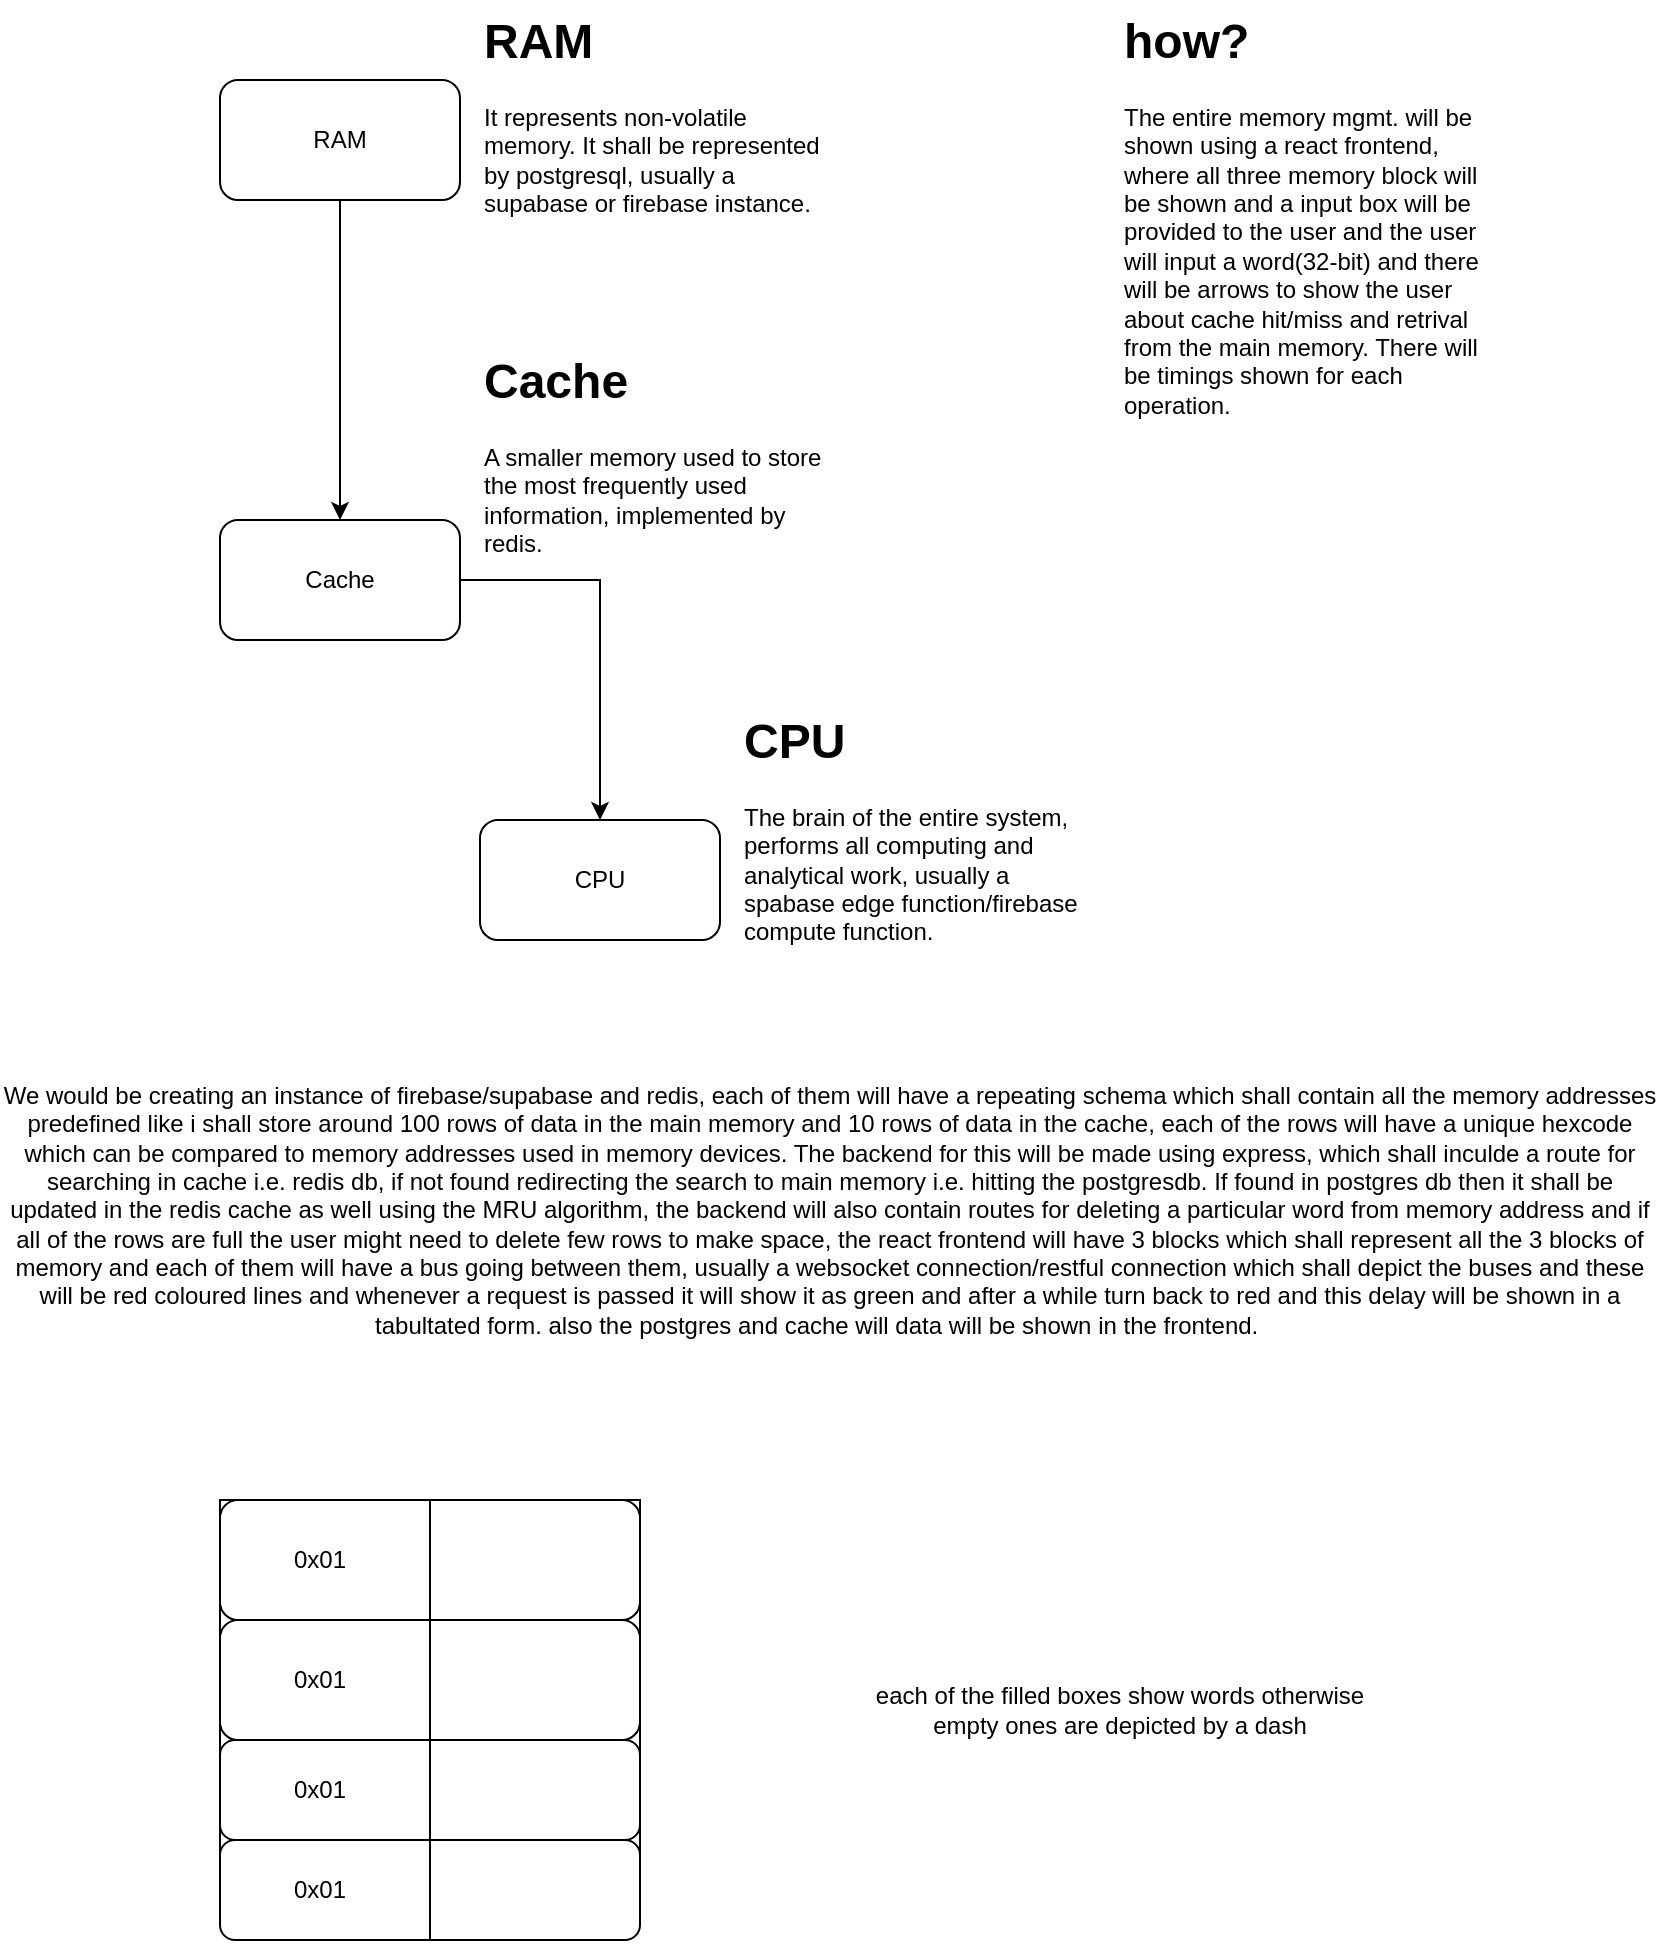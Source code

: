 <mxfile version="27.0.9">
  <diagram name="Page-1" id="mjy8bFJhuXBux8th20lp">
    <mxGraphModel dx="1042" dy="626" grid="1" gridSize="10" guides="1" tooltips="1" connect="1" arrows="1" fold="1" page="1" pageScale="1" pageWidth="850" pageHeight="1100" math="0" shadow="0">
      <root>
        <mxCell id="0" />
        <mxCell id="1" parent="0" />
        <mxCell id="l78XhnSB4VW4voev6Lwx-2" style="edgeStyle=orthogonalEdgeStyle;rounded=0;orthogonalLoop=1;jettySize=auto;html=1;entryX=0.5;entryY=0;entryDx=0;entryDy=0;" edge="1" parent="1" source="l78XhnSB4VW4voev6Lwx-1" target="l78XhnSB4VW4voev6Lwx-4">
          <mxGeometry relative="1" as="geometry">
            <mxPoint x="190" y="300" as="targetPoint" />
          </mxGeometry>
        </mxCell>
        <mxCell id="l78XhnSB4VW4voev6Lwx-1" value="RAM" style="rounded=1;whiteSpace=wrap;html=1;" vertex="1" parent="1">
          <mxGeometry x="130" y="90" width="120" height="60" as="geometry" />
        </mxCell>
        <mxCell id="l78XhnSB4VW4voev6Lwx-3" value="&lt;h1 style=&quot;margin-top: 0px;&quot;&gt;RAM&lt;/h1&gt;&lt;div&gt;It represents non-volatile memory. It shall be represented by postgresql, usually a supabase or firebase instance.&lt;/div&gt;" style="text;html=1;whiteSpace=wrap;overflow=hidden;rounded=0;" vertex="1" parent="1">
          <mxGeometry x="260" y="50" width="180" height="120" as="geometry" />
        </mxCell>
        <mxCell id="l78XhnSB4VW4voev6Lwx-11" style="edgeStyle=orthogonalEdgeStyle;rounded=0;orthogonalLoop=1;jettySize=auto;html=1;" edge="1" parent="1" source="l78XhnSB4VW4voev6Lwx-4" target="l78XhnSB4VW4voev6Lwx-8">
          <mxGeometry relative="1" as="geometry" />
        </mxCell>
        <mxCell id="l78XhnSB4VW4voev6Lwx-4" value="Cache" style="rounded=1;whiteSpace=wrap;html=1;" vertex="1" parent="1">
          <mxGeometry x="130" y="310" width="120" height="60" as="geometry" />
        </mxCell>
        <mxCell id="l78XhnSB4VW4voev6Lwx-6" value="&lt;h1 style=&quot;margin-top: 0px;&quot;&gt;Cache&lt;/h1&gt;&lt;div&gt;A smaller memory used to store the most frequently used information, implemented by redis.&lt;/div&gt;" style="text;html=1;whiteSpace=wrap;overflow=hidden;rounded=0;" vertex="1" parent="1">
          <mxGeometry x="260" y="220" width="180" height="120" as="geometry" />
        </mxCell>
        <mxCell id="l78XhnSB4VW4voev6Lwx-8" value="CPU" style="rounded=1;whiteSpace=wrap;html=1;" vertex="1" parent="1">
          <mxGeometry x="260" y="460" width="120" height="60" as="geometry" />
        </mxCell>
        <mxCell id="l78XhnSB4VW4voev6Lwx-9" value="&lt;h1 style=&quot;margin-top: 0px;&quot;&gt;CPU&lt;/h1&gt;&lt;div&gt;The brain of the entire system, performs all computing and analytical work, usually a spabase edge function/firebase compute function.&lt;/div&gt;" style="text;html=1;whiteSpace=wrap;overflow=hidden;rounded=0;" vertex="1" parent="1">
          <mxGeometry x="390" y="400" width="180" height="120" as="geometry" />
        </mxCell>
        <mxCell id="l78XhnSB4VW4voev6Lwx-12" value="&lt;h1 style=&quot;margin-top: 0px;&quot;&gt;how?&lt;/h1&gt;&lt;div&gt;The entire memory mgmt. will be shown using a react frontend, where all three memory block will be shown and a input box will be provided to the user and the user will input a word(32-bit) and there will be arrows to show the user about cache hit/miss and retrival from the main memory. There will be timings shown for each operation.&amp;nbsp;&amp;nbsp;&lt;/div&gt;" style="text;html=1;whiteSpace=wrap;overflow=hidden;rounded=0;" vertex="1" parent="1">
          <mxGeometry x="580" y="50" width="180" height="460" as="geometry" />
        </mxCell>
        <mxCell id="l78XhnSB4VW4voev6Lwx-13" value="We would be creating an instance of firebase/supabase and redis, each of them will have a repeating schema which shall contain all the memory addresses predefined like i shall store around 100 rows of data in the main memory and 10 rows of data in the cache, each of the rows will have a unique hexcode which can be compared to memory addresses used in memory devices. The backend for this will be made using express, which shall inculde a route for searching in cache i.e. redis db, if not found redirecting the search to main memory i.e. hitting the postgresdb. If found in postgres db then it shall be updated in the redis cache as well using the MRU algorithm, the backend will also contain routes for deleting a particular word from memory address and if all of the rows are full the user might need to delete few rows to make space, the react frontend will have 3 blocks which shall represent all the 3 blocks of memory and each of them will have a bus going between them, usually a websocket connection/restful connection which shall depict the buses and these will be red coloured lines and whenever a request is passed it will show it as green and after a while turn back to red and this delay will be shown in a tabultated form. also the postgres and cache will data will be shown in the frontend.&amp;nbsp; &amp;nbsp;&amp;nbsp;" style="text;html=1;align=center;verticalAlign=middle;whiteSpace=wrap;rounded=0;" vertex="1" parent="1">
          <mxGeometry x="20" y="490" width="830" height="330" as="geometry" />
        </mxCell>
        <mxCell id="l78XhnSB4VW4voev6Lwx-14" value="" style="whiteSpace=wrap;html=1;aspect=fixed;" vertex="1" parent="1">
          <mxGeometry x="130" y="800" width="210" height="210" as="geometry" />
        </mxCell>
        <mxCell id="l78XhnSB4VW4voev6Lwx-15" value="" style="rounded=1;whiteSpace=wrap;html=1;" vertex="1" parent="1">
          <mxGeometry x="130" y="800" width="210" height="60" as="geometry" />
        </mxCell>
        <mxCell id="l78XhnSB4VW4voev6Lwx-16" value="" style="rounded=1;whiteSpace=wrap;html=1;" vertex="1" parent="1">
          <mxGeometry x="130" y="860" width="210" height="60" as="geometry" />
        </mxCell>
        <mxCell id="l78XhnSB4VW4voev6Lwx-17" value="" style="rounded=1;whiteSpace=wrap;html=1;" vertex="1" parent="1">
          <mxGeometry x="130" y="920" width="210" height="50" as="geometry" />
        </mxCell>
        <mxCell id="l78XhnSB4VW4voev6Lwx-18" value="" style="rounded=1;whiteSpace=wrap;html=1;" vertex="1" parent="1">
          <mxGeometry x="130" y="970" width="210" height="50" as="geometry" />
        </mxCell>
        <mxCell id="l78XhnSB4VW4voev6Lwx-19" value="" style="endArrow=none;html=1;rounded=0;exitX=0.5;exitY=1;exitDx=0;exitDy=0;entryX=0.5;entryY=0;entryDx=0;entryDy=0;" edge="1" parent="1" source="l78XhnSB4VW4voev6Lwx-18" target="l78XhnSB4VW4voev6Lwx-15">
          <mxGeometry width="50" height="50" relative="1" as="geometry">
            <mxPoint x="400" y="750" as="sourcePoint" />
            <mxPoint x="450" y="700" as="targetPoint" />
          </mxGeometry>
        </mxCell>
        <mxCell id="l78XhnSB4VW4voev6Lwx-20" value="0x01&lt;span style=&quot;color: rgba(0, 0, 0, 0); font-family: monospace; font-size: 0px; text-align: start; text-wrap-mode: nowrap;&quot;&gt;%3CmxGraphModel%3E%3Croot%3E%3CmxCell%20id%3D%220%22%2F%3E%3CmxCell%20id%3D%221%22%20parent%3D%220%22%2F%3E%3CmxCell%20id%3D%222%22%20value%3D%22%22%20style%3D%22rounded%3D1%3BwhiteSpace%3Dwrap%3Bhtml%3D1%3B%22%20vertex%3D%221%22%20parent%3D%221%22%3E%3CmxGeometry%20x%3D%22130%22%20y%3D%22920%22%20width%3D%22210%22%20height%3D%2250%22%20as%3D%22geometry%22%2F%3E%3C%2FmxCell%3E%3C%2Froot%3E%3C%2FmxGraphModel%3E&lt;/span&gt;" style="text;html=1;align=center;verticalAlign=middle;whiteSpace=wrap;rounded=0;" vertex="1" parent="1">
          <mxGeometry x="150" y="875" width="60" height="30" as="geometry" />
        </mxCell>
        <mxCell id="l78XhnSB4VW4voev6Lwx-21" value="0x01&lt;span style=&quot;color: rgba(0, 0, 0, 0); font-family: monospace; font-size: 0px; text-align: start; text-wrap-mode: nowrap;&quot;&gt;%3CmxGraphModel%3E%3Croot%3E%3CmxCell%20id%3D%220%22%2F%3E%3CmxCell%20id%3D%221%22%20parent%3D%220%22%2F%3E%3CmxCell%20id%3D%222%22%20value%3D%22%22%20style%3D%22rounded%3D1%3BwhiteSpace%3Dwrap%3Bhtml%3D1%3B%22%20vertex%3D%221%22%20parent%3D%221%22%3E%3CmxGeometry%20x%3D%22130%22%20y%3D%22920%22%20width%3D%22210%22%20height%3D%2250%22%20as%3D%22geometry%22%2F%3E%3C%2FmxCell%3E%3C%2Froot%3E%3C%2FmxGraphModel%3E&lt;/span&gt;" style="text;html=1;align=center;verticalAlign=middle;whiteSpace=wrap;rounded=0;" vertex="1" parent="1">
          <mxGeometry x="150" y="815" width="60" height="30" as="geometry" />
        </mxCell>
        <mxCell id="l78XhnSB4VW4voev6Lwx-22" value="0x01&lt;span style=&quot;color: rgba(0, 0, 0, 0); font-family: monospace; font-size: 0px; text-align: start; text-wrap-mode: nowrap;&quot;&gt;%3CmxGraphModel%3E%3Croot%3E%3CmxCell%20id%3D%220%22%2F%3E%3CmxCell%20id%3D%221%22%20parent%3D%220%22%2F%3E%3CmxCell%20id%3D%222%22%20value%3D%22%22%20style%3D%22rounded%3D1%3BwhiteSpace%3Dwrap%3Bhtml%3D1%3B%22%20vertex%3D%221%22%20parent%3D%221%22%3E%3CmxGeometry%20x%3D%22130%22%20y%3D%22920%22%20width%3D%22210%22%20height%3D%2250%22%20as%3D%22geometry%22%2F%3E%3C%2FmxCell%3E%3C%2Froot%3E%3C%2FmxGraphModel%3E&lt;/span&gt;" style="text;html=1;align=center;verticalAlign=middle;whiteSpace=wrap;rounded=0;" vertex="1" parent="1">
          <mxGeometry x="150" y="930" width="60" height="30" as="geometry" />
        </mxCell>
        <mxCell id="l78XhnSB4VW4voev6Lwx-23" value="0x01&lt;span style=&quot;color: rgba(0, 0, 0, 0); font-family: monospace; font-size: 0px; text-align: start; text-wrap-mode: nowrap;&quot;&gt;%3CmxGraphModel%3E%3Croot%3E%3CmxCell%20id%3D%220%22%2F%3E%3CmxCell%20id%3D%221%22%20parent%3D%220%22%2F%3E%3CmxCell%20id%3D%222%22%20value%3D%22%22%20style%3D%22rounded%3D1%3BwhiteSpace%3Dwrap%3Bhtml%3D1%3B%22%20vertex%3D%221%22%20parent%3D%221%22%3E%3CmxGeometry%20x%3D%22130%22%20y%3D%22920%22%20width%3D%22210%22%20height%3D%2250%22%20as%3D%22geometry%22%2F%3E%3C%2FmxCell%3E%3C%2Froot%3E%3C%2FmxGraphModel%3E&lt;/span&gt;" style="text;html=1;align=center;verticalAlign=middle;whiteSpace=wrap;rounded=0;" vertex="1" parent="1">
          <mxGeometry x="150" y="980" width="60" height="30" as="geometry" />
        </mxCell>
        <mxCell id="l78XhnSB4VW4voev6Lwx-27" value="each of the filled boxes show words otherwise empty ones are depicted by a dash" style="text;html=1;align=center;verticalAlign=middle;whiteSpace=wrap;rounded=0;" vertex="1" parent="1">
          <mxGeometry x="440" y="855" width="280" height="100" as="geometry" />
        </mxCell>
      </root>
    </mxGraphModel>
  </diagram>
</mxfile>
